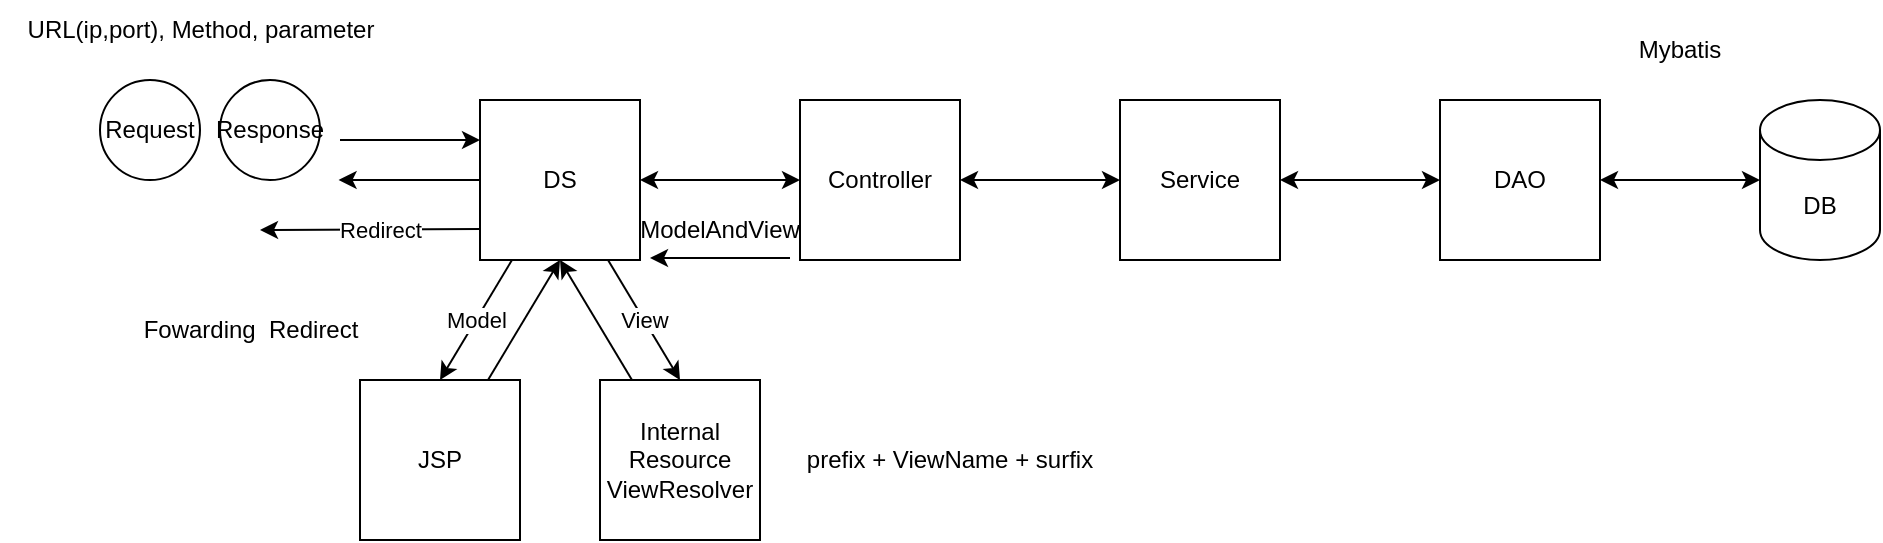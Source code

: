 <mxfile version="20.8.17" type="github">
  <diagram name="페이지-1" id="gxPitGUzEK8-gvQLMErk">
    <mxGraphModel dx="2261" dy="756" grid="1" gridSize="10" guides="1" tooltips="1" connect="1" arrows="1" fold="1" page="1" pageScale="1" pageWidth="827" pageHeight="1169" math="0" shadow="0">
      <root>
        <mxCell id="0" />
        <mxCell id="1" parent="0" />
        <mxCell id="Mtijs9921eWHD4vX258a-1" value="DB" style="shape=cylinder3;whiteSpace=wrap;html=1;boundedLbl=1;backgroundOutline=1;size=15;" vertex="1" parent="1">
          <mxGeometry x="440" y="190" width="60" height="80" as="geometry" />
        </mxCell>
        <mxCell id="Mtijs9921eWHD4vX258a-2" value="DAO" style="whiteSpace=wrap;html=1;aspect=fixed;" vertex="1" parent="1">
          <mxGeometry x="280" y="190" width="80" height="80" as="geometry" />
        </mxCell>
        <mxCell id="Mtijs9921eWHD4vX258a-3" value="Service" style="whiteSpace=wrap;html=1;aspect=fixed;" vertex="1" parent="1">
          <mxGeometry x="120" y="190" width="80" height="80" as="geometry" />
        </mxCell>
        <mxCell id="Mtijs9921eWHD4vX258a-4" value="Controller" style="whiteSpace=wrap;html=1;aspect=fixed;" vertex="1" parent="1">
          <mxGeometry x="-40" y="190" width="80" height="80" as="geometry" />
        </mxCell>
        <mxCell id="Mtijs9921eWHD4vX258a-5" value="JSP" style="whiteSpace=wrap;html=1;aspect=fixed;" vertex="1" parent="1">
          <mxGeometry x="-260" y="330" width="80" height="80" as="geometry" />
        </mxCell>
        <mxCell id="Mtijs9921eWHD4vX258a-6" value="DS" style="whiteSpace=wrap;html=1;aspect=fixed;" vertex="1" parent="1">
          <mxGeometry x="-200" y="190" width="80" height="80" as="geometry" />
        </mxCell>
        <mxCell id="Mtijs9921eWHD4vX258a-7" value="Internal&lt;br&gt;Resource&lt;br&gt;ViewResolver" style="whiteSpace=wrap;html=1;aspect=fixed;" vertex="1" parent="1">
          <mxGeometry x="-140" y="330" width="80" height="80" as="geometry" />
        </mxCell>
        <mxCell id="Mtijs9921eWHD4vX258a-30" value="" style="endArrow=classic;startArrow=classic;html=1;rounded=0;entryX=0;entryY=0.5;entryDx=0;entryDy=0;" edge="1" parent="1" source="Mtijs9921eWHD4vX258a-6" target="Mtijs9921eWHD4vX258a-4">
          <mxGeometry width="50" height="50" relative="1" as="geometry">
            <mxPoint x="-120" y="280" as="sourcePoint" />
            <mxPoint x="-49.289" y="230" as="targetPoint" />
          </mxGeometry>
        </mxCell>
        <mxCell id="Mtijs9921eWHD4vX258a-31" value="" style="endArrow=classic;startArrow=classic;html=1;rounded=0;entryX=0;entryY=0.5;entryDx=0;entryDy=0;" edge="1" parent="1" source="Mtijs9921eWHD4vX258a-4" target="Mtijs9921eWHD4vX258a-3">
          <mxGeometry width="50" height="50" relative="1" as="geometry">
            <mxPoint x="40" y="280" as="sourcePoint" />
            <mxPoint x="110.711" y="230" as="targetPoint" />
          </mxGeometry>
        </mxCell>
        <mxCell id="Mtijs9921eWHD4vX258a-32" value="" style="endArrow=classic;startArrow=classic;html=1;rounded=0;entryX=0;entryY=0.5;entryDx=0;entryDy=0;" edge="1" parent="1" source="Mtijs9921eWHD4vX258a-3" target="Mtijs9921eWHD4vX258a-2">
          <mxGeometry width="50" height="50" relative="1" as="geometry">
            <mxPoint x="200" y="280" as="sourcePoint" />
            <mxPoint x="270.711" y="230" as="targetPoint" />
          </mxGeometry>
        </mxCell>
        <mxCell id="Mtijs9921eWHD4vX258a-33" value="" style="endArrow=classic;startArrow=classic;html=1;rounded=0;entryX=0;entryY=0.5;entryDx=0;entryDy=0;entryPerimeter=0;" edge="1" parent="1" source="Mtijs9921eWHD4vX258a-2" target="Mtijs9921eWHD4vX258a-1">
          <mxGeometry width="50" height="50" relative="1" as="geometry">
            <mxPoint x="360" y="280" as="sourcePoint" />
            <mxPoint x="430.711" y="230" as="targetPoint" />
          </mxGeometry>
        </mxCell>
        <mxCell id="Mtijs9921eWHD4vX258a-34" value="ModelAndView" style="text;html=1;strokeColor=none;fillColor=none;align=center;verticalAlign=middle;whiteSpace=wrap;rounded=0;" vertex="1" parent="1">
          <mxGeometry x="-110" y="240" width="60" height="30" as="geometry" />
        </mxCell>
        <mxCell id="Mtijs9921eWHD4vX258a-40" value="prefix + ViewName + surfix" style="text;html=1;strokeColor=none;fillColor=none;align=center;verticalAlign=middle;whiteSpace=wrap;rounded=0;" vertex="1" parent="1">
          <mxGeometry x="-40" y="355" width="150" height="30" as="geometry" />
        </mxCell>
        <mxCell id="Mtijs9921eWHD4vX258a-43" value="" style="endArrow=classic;html=1;rounded=0;entryX=0.5;entryY=1;entryDx=0;entryDy=0;" edge="1" parent="1" source="Mtijs9921eWHD4vX258a-7" target="Mtijs9921eWHD4vX258a-6">
          <mxGeometry width="50" height="50" relative="1" as="geometry">
            <mxPoint x="-100" y="309.289" as="sourcePoint" />
            <mxPoint x="-100" y="259.289" as="targetPoint" />
          </mxGeometry>
        </mxCell>
        <mxCell id="Mtijs9921eWHD4vX258a-47" value="" style="endArrow=classic;html=1;rounded=0;entryX=0.5;entryY=0;entryDx=0;entryDy=0;" edge="1" parent="1" source="Mtijs9921eWHD4vX258a-6" target="Mtijs9921eWHD4vX258a-5">
          <mxGeometry relative="1" as="geometry">
            <mxPoint x="-160" y="270" as="sourcePoint" />
            <mxPoint x="-160" y="370" as="targetPoint" />
          </mxGeometry>
        </mxCell>
        <mxCell id="Mtijs9921eWHD4vX258a-48" value="Model" style="edgeLabel;resizable=0;html=1;align=center;verticalAlign=middle;" connectable="0" vertex="1" parent="Mtijs9921eWHD4vX258a-47">
          <mxGeometry relative="1" as="geometry" />
        </mxCell>
        <mxCell id="Mtijs9921eWHD4vX258a-49" value="" style="endArrow=classic;html=1;rounded=0;entryX=0.5;entryY=1;entryDx=0;entryDy=0;" edge="1" parent="1" source="Mtijs9921eWHD4vX258a-5" target="Mtijs9921eWHD4vX258a-6">
          <mxGeometry width="50" height="50" relative="1" as="geometry">
            <mxPoint x="-220" y="309.289" as="sourcePoint" />
            <mxPoint x="-220" y="259.289" as="targetPoint" />
          </mxGeometry>
        </mxCell>
        <mxCell id="Mtijs9921eWHD4vX258a-52" value="" style="endArrow=classic;html=1;rounded=0;" edge="1" parent="1" source="Mtijs9921eWHD4vX258a-6">
          <mxGeometry width="50" height="50" relative="1" as="geometry">
            <mxPoint x="-270.711" y="280" as="sourcePoint" />
            <mxPoint x="-270.711" y="230" as="targetPoint" />
          </mxGeometry>
        </mxCell>
        <mxCell id="Mtijs9921eWHD4vX258a-53" value="" style="endArrow=classic;html=1;rounded=0;entryX=0.5;entryY=0;entryDx=0;entryDy=0;" edge="1" parent="1" source="Mtijs9921eWHD4vX258a-6" target="Mtijs9921eWHD4vX258a-7">
          <mxGeometry relative="1" as="geometry">
            <mxPoint x="-160" y="270" as="sourcePoint" />
            <mxPoint x="-160" y="370" as="targetPoint" />
          </mxGeometry>
        </mxCell>
        <mxCell id="Mtijs9921eWHD4vX258a-54" value="View" style="edgeLabel;resizable=0;html=1;align=center;verticalAlign=middle;" connectable="0" vertex="1" parent="Mtijs9921eWHD4vX258a-53">
          <mxGeometry relative="1" as="geometry" />
        </mxCell>
        <mxCell id="Mtijs9921eWHD4vX258a-55" value="URL(ip,port), Method, parameter" style="text;html=1;align=center;verticalAlign=middle;resizable=0;points=[];autosize=1;strokeColor=none;fillColor=none;" vertex="1" parent="1">
          <mxGeometry x="-440" y="140" width="200" height="30" as="geometry" />
        </mxCell>
        <mxCell id="Mtijs9921eWHD4vX258a-56" value="" style="endArrow=classic;html=1;rounded=0;" edge="1" parent="1">
          <mxGeometry width="50" height="50" relative="1" as="geometry">
            <mxPoint x="-270" y="210" as="sourcePoint" />
            <mxPoint x="-200" y="210" as="targetPoint" />
          </mxGeometry>
        </mxCell>
        <mxCell id="Mtijs9921eWHD4vX258a-57" value="Request" style="ellipse;whiteSpace=wrap;html=1;aspect=fixed;" vertex="1" parent="1">
          <mxGeometry x="-390" y="180" width="50" height="50" as="geometry" />
        </mxCell>
        <mxCell id="Mtijs9921eWHD4vX258a-58" value="Response" style="ellipse;whiteSpace=wrap;html=1;aspect=fixed;" vertex="1" parent="1">
          <mxGeometry x="-330" y="180" width="50" height="50" as="geometry" />
        </mxCell>
        <mxCell id="Mtijs9921eWHD4vX258a-60" value="" style="endArrow=classic;html=1;rounded=0;" edge="1" parent="1">
          <mxGeometry width="50" height="50" relative="1" as="geometry">
            <mxPoint x="-45" y="269" as="sourcePoint" />
            <mxPoint x="-115" y="269" as="targetPoint" />
          </mxGeometry>
        </mxCell>
        <mxCell id="Mtijs9921eWHD4vX258a-61" value="Fowarding&amp;nbsp; Redirect" style="text;html=1;align=center;verticalAlign=middle;resizable=0;points=[];autosize=1;strokeColor=none;fillColor=none;" vertex="1" parent="1">
          <mxGeometry x="-380" y="290" width="130" height="30" as="geometry" />
        </mxCell>
        <mxCell id="Mtijs9921eWHD4vX258a-62" value="" style="endArrow=classic;html=1;rounded=0;" edge="1" parent="1">
          <mxGeometry relative="1" as="geometry">
            <mxPoint x="-200" y="254.5" as="sourcePoint" />
            <mxPoint x="-310" y="255" as="targetPoint" />
          </mxGeometry>
        </mxCell>
        <mxCell id="Mtijs9921eWHD4vX258a-63" value="Redirect" style="edgeLabel;resizable=0;html=1;align=center;verticalAlign=middle;" connectable="0" vertex="1" parent="Mtijs9921eWHD4vX258a-62">
          <mxGeometry relative="1" as="geometry">
            <mxPoint x="5" as="offset" />
          </mxGeometry>
        </mxCell>
        <mxCell id="Mtijs9921eWHD4vX258a-64" value="Mybatis" style="text;html=1;strokeColor=none;fillColor=none;align=center;verticalAlign=middle;whiteSpace=wrap;rounded=0;" vertex="1" parent="1">
          <mxGeometry x="370" y="150" width="60" height="30" as="geometry" />
        </mxCell>
      </root>
    </mxGraphModel>
  </diagram>
</mxfile>
